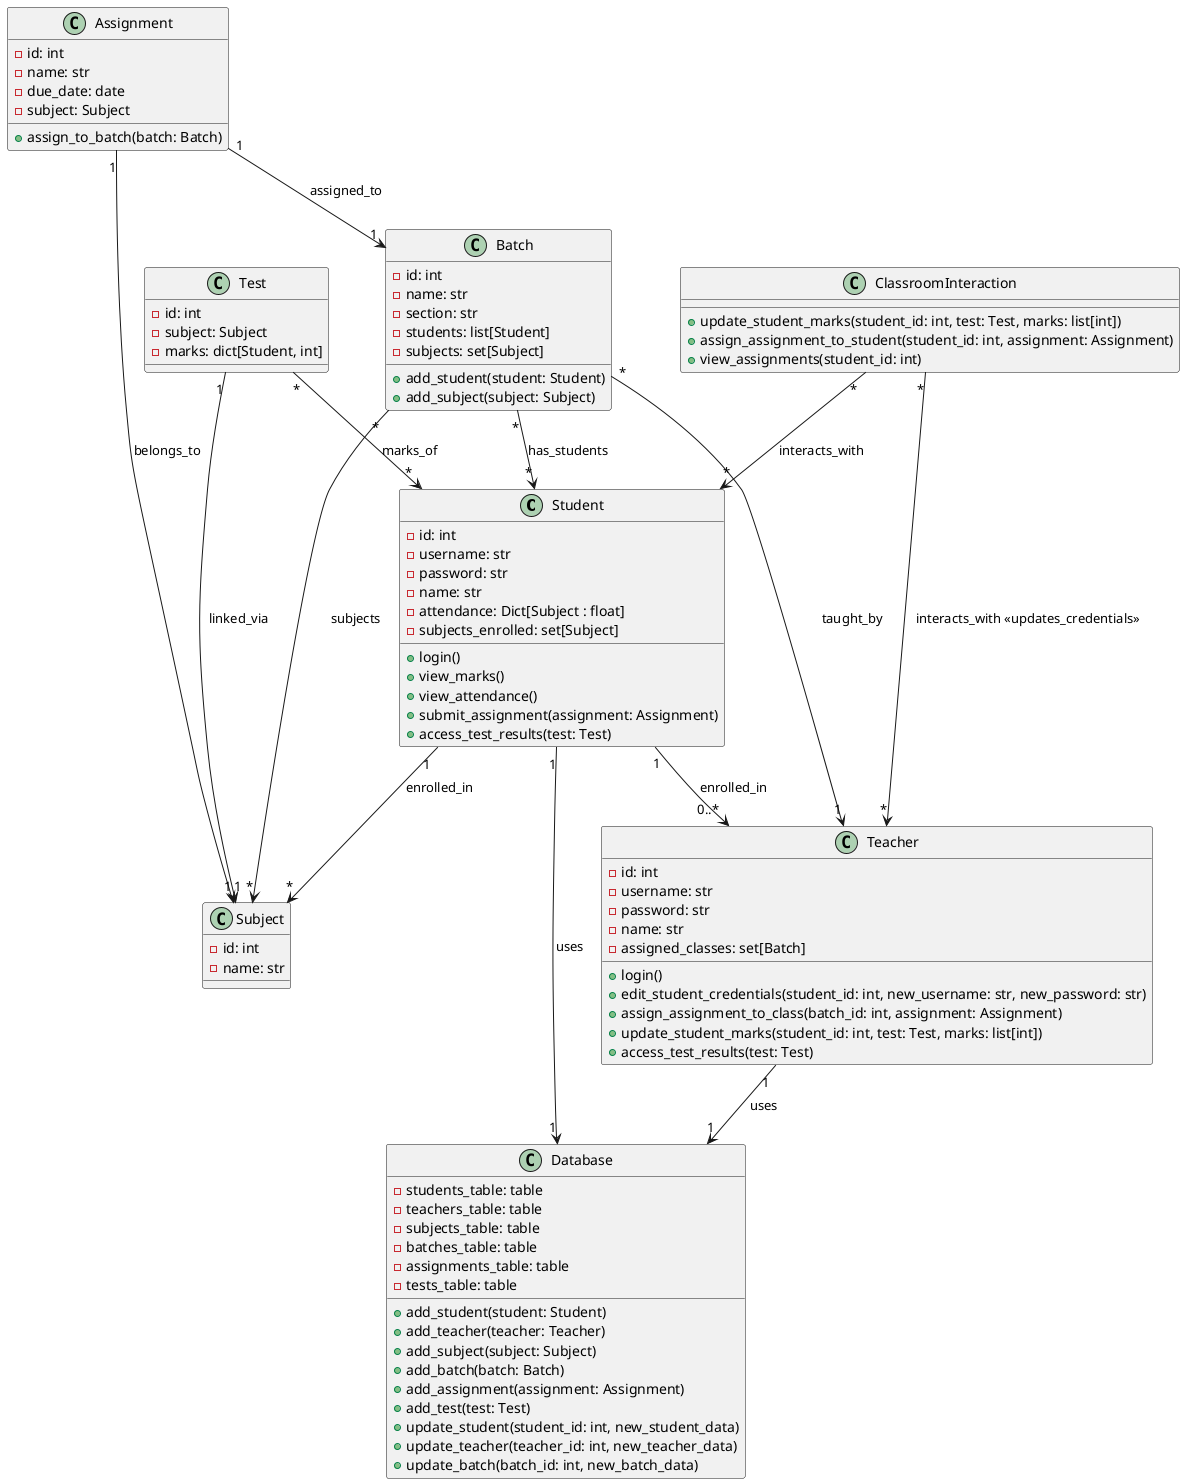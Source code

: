 @startuml
class Student {
    - id: int
    - username: str
    - password: str
    - name: str
    - attendance: Dict[Subject : float]
    - subjects_enrolled: set[Subject]
    + login()
    + view_marks()
    + view_attendance()
    + submit_assignment(assignment: Assignment)
    + access_test_results(test: Test)
}

class Teacher {
    - id: int
    - username: str
    - password: str
    - name: str
    - assigned_classes: set[Batch]
    + login()
    + edit_student_credentials(student_id: int, new_username: str, new_password: str)
    + assign_assignment_to_class(batch_id: int, assignment: Assignment)
    + update_student_marks(student_id: int, test: Test, marks: list[int])
    + access_test_results(test: Test)
}

class Subject {
    - id: int
    - name: str
}

class Batch {
    - id: int
    - name: str
    - section: str
    - students: list[Student]
    - subjects: set[Subject]
    + add_student(student: Student)
    + add_subject(subject: Subject)
}

class Assignment {
    - id: int
    - name: str
    - due_date: date
    - subject: Subject
    + assign_to_batch(batch: Batch)
}

class Test {
    - id: int
    - subject: Subject
    - marks: dict[Student, int]
}

class ClassroomInteraction {
    + update_student_marks(student_id: int, test: Test, marks: list[int])
    + assign_assignment_to_student(student_id: int, assignment: Assignment)
    + view_assignments(student_id: int)
}

class Database {
    - students_table: table
    - teachers_table: table
    - subjects_table: table
    - batches_table: table
    - assignments_table: table
    - tests_table: table
    + add_student(student: Student)
    + add_teacher(teacher: Teacher)
    + add_subject(subject: Subject)
    + add_batch(batch: Batch)
    + add_assignment(assignment: Assignment)
    + add_test(test: Test)
    + update_student(student_id: int, new_student_data)
    + update_teacher(teacher_id: int, new_teacher_data)
    + update_batch(batch_id: int, new_batch_data)
}

Student "1" --> "0..*" Teacher : enrolled_in
Student "1" --> "1" Database : uses
Teacher "1" --> "1" Database : uses
Student "1" --> "*" Subject : enrolled_in
Batch "*" --> "1" Teacher : taught_by
Batch "*" --> "*" Student : has_students
Batch "*" --> "*" Subject : subjects
Assignment "1" --> "1" Subject : belongs_to
Assignment "1" --> "1" Batch : assigned_to
Test "1" --> "1" Subject : linked_via
Test "*" --> "*" Student : marks_of
ClassroomInteraction "*" --> "*" Teacher : interacts_with <<updates_credentials>>
ClassroomInteraction "*" --> "*" Student : interacts_with
@enduml